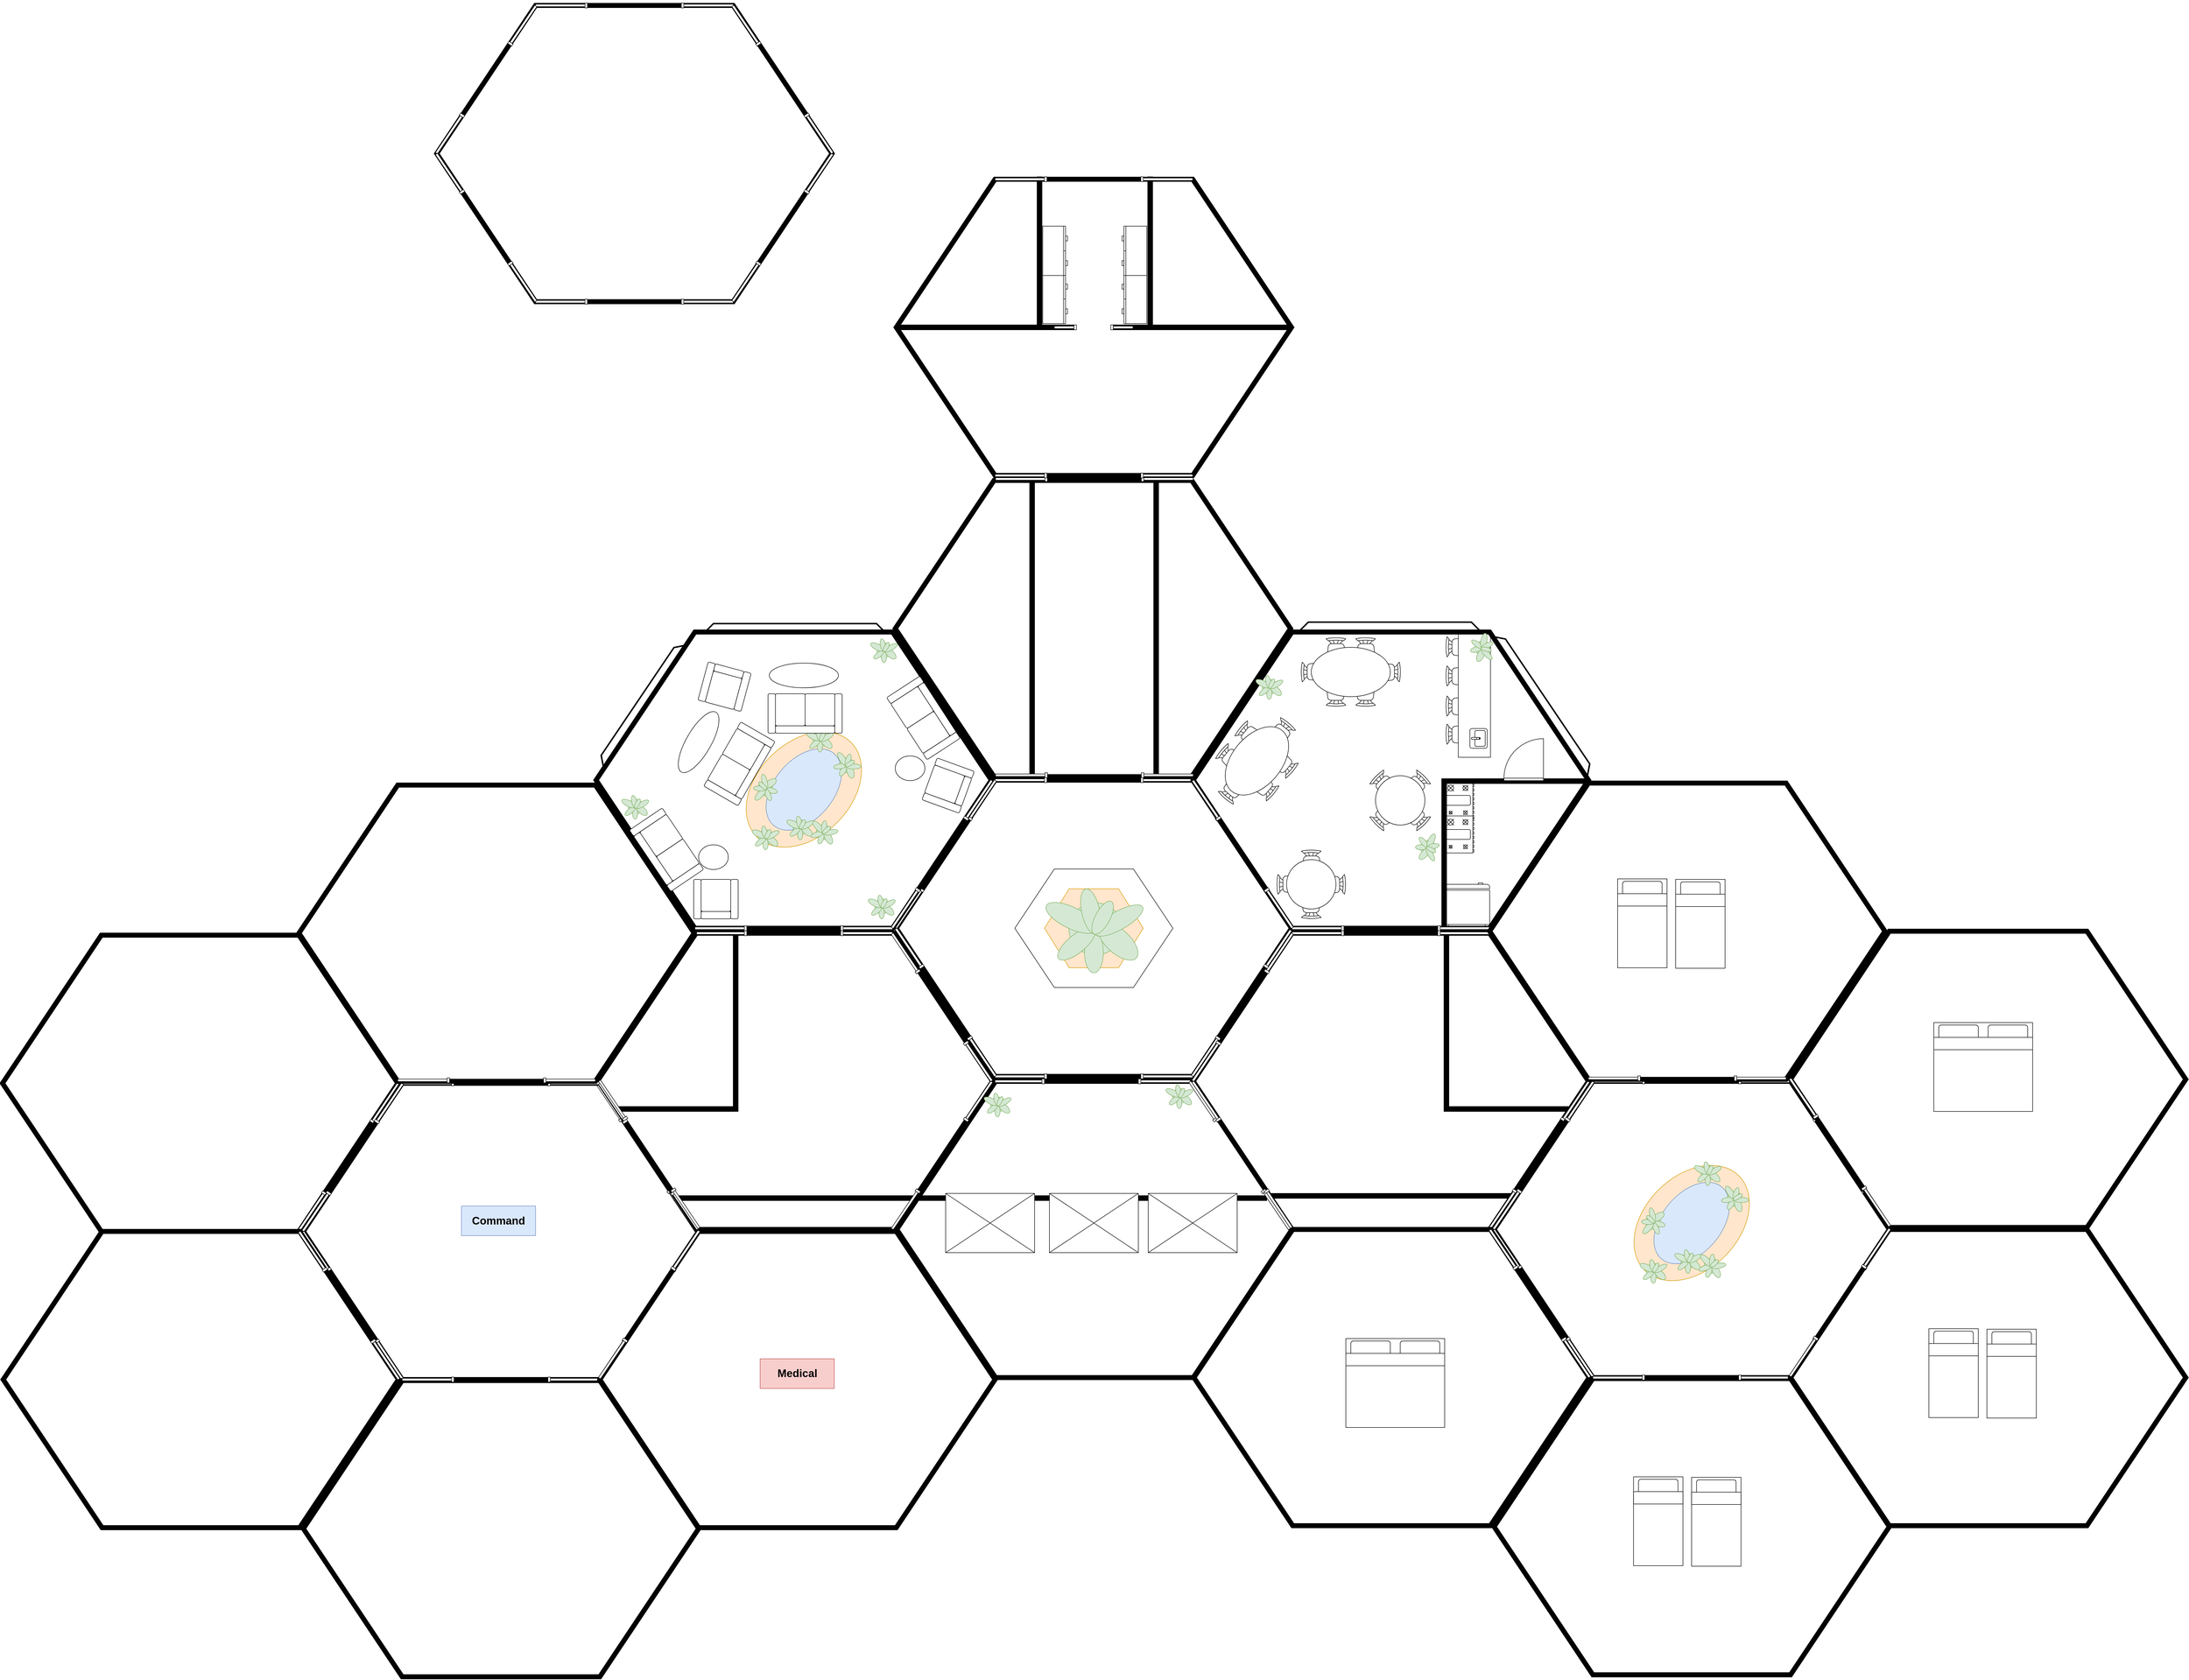 <mxfile version="27.0.6">
  <diagram name="Page-1" id="3zd8hre8o2DxWZM6YiKN">
    <mxGraphModel dx="8279" dy="4874" grid="1" gridSize="10" guides="1" tooltips="1" connect="1" arrows="1" fold="1" page="1" pageScale="1" pageWidth="827" pageHeight="1169" math="0" shadow="0">
      <root>
        <mxCell id="0" />
        <mxCell id="1" parent="0" />
        <mxCell id="WZ9l0XOxRqKQTCoqPu96-574" value="" style="verticalLabelPosition=bottom;html=1;verticalAlign=top;align=center;shape=mxgraph.floorplan.wall;fillColor=strokeColor;" vertex="1" parent="1">
          <mxGeometry x="390" y="1400.5" width="490" height="10" as="geometry" />
        </mxCell>
        <mxCell id="WZ9l0XOxRqKQTCoqPu96-573" value="" style="verticalLabelPosition=bottom;html=1;verticalAlign=top;align=center;shape=mxgraph.floorplan.wallCorner;fillColor=strokeColor;direction=south;flipV=1;" vertex="1" parent="1">
          <mxGeometry x="270" y="869" width="250" height="361" as="geometry" />
        </mxCell>
        <mxCell id="WZ9l0XOxRqKQTCoqPu96-572" value="" style="verticalLabelPosition=bottom;html=1;verticalAlign=top;align=center;shape=mxgraph.floorplan.wall;fillColor=strokeColor;" vertex="1" parent="1">
          <mxGeometry x="1590" y="1396" width="500" height="10" as="geometry" />
        </mxCell>
        <mxCell id="WZ9l0XOxRqKQTCoqPu96-479" value="" style="verticalLabelPosition=bottom;html=1;verticalAlign=top;align=center;shape=mxgraph.floorplan.wallCorner;fillColor=strokeColor;flipV=1;" vertex="1" parent="1">
          <mxGeometry x="1948.55" y="859" width="251.45" height="371" as="geometry" />
        </mxCell>
        <mxCell id="WZ9l0XOxRqKQTCoqPu96-294" value="" style="shape=hexagon;perimeter=hexagonPerimeter2;whiteSpace=wrap;html=1;fixedSize=1;size=200;strokeWidth=10;fillColor=none;" vertex="1" parent="1">
          <mxGeometry x="1441.05" y="869" width="800" height="600" as="geometry" />
        </mxCell>
        <mxCell id="WZ9l0XOxRqKQTCoqPu96-475" value="" style="verticalLabelPosition=bottom;html=1;verticalAlign=top;align=center;shape=mxgraph.floorplan.wall;fillColor=strokeColor;" vertex="1" parent="1">
          <mxGeometry x="880" y="1400.5" width="710" height="10" as="geometry" />
        </mxCell>
        <mxCell id="WZ9l0XOxRqKQTCoqPu96-385" value="" style="verticalLabelPosition=bottom;html=1;verticalAlign=top;align=center;shape=mxgraph.floorplan.range_2;flipV=1;rotation=90;" vertex="1" parent="1">
          <mxGeometry x="1940.55" y="569" width="75" height="62" as="geometry" />
        </mxCell>
        <mxCell id="WZ9l0XOxRqKQTCoqPu96-386" value="" style="verticalLabelPosition=bottom;html=1;verticalAlign=top;align=center;shape=mxgraph.floorplan.range_2;flipV=1;rotation=90;" vertex="1" parent="1">
          <mxGeometry x="1940.55" y="638" width="75" height="62" as="geometry" />
        </mxCell>
        <mxCell id="WZ9l0XOxRqKQTCoqPu96-384" value="" style="verticalLabelPosition=bottom;html=1;verticalAlign=top;align=center;shape=mxgraph.floorplan.refrigerator;rotation=0;flipV=1;" vertex="1" parent="1">
          <mxGeometry x="1948.55" y="767" width="92.5" height="92" as="geometry" />
        </mxCell>
        <mxCell id="WZ9l0XOxRqKQTCoqPu96-374" value="" style="verticalLabelPosition=bottom;html=1;verticalAlign=top;align=center;shape=mxgraph.floorplan.chair;flipV=1;rotation=90;" vertex="1" parent="1">
          <mxGeometry x="1957.55" y="263" width="41" height="52" as="geometry" />
        </mxCell>
        <mxCell id="WZ9l0XOxRqKQTCoqPu96-375" value="" style="verticalLabelPosition=bottom;html=1;verticalAlign=top;align=center;shape=mxgraph.floorplan.chair;flipV=1;rotation=90;" vertex="1" parent="1">
          <mxGeometry x="1957.55" y="322" width="41" height="52" as="geometry" />
        </mxCell>
        <mxCell id="WZ9l0XOxRqKQTCoqPu96-376" value="" style="verticalLabelPosition=bottom;html=1;verticalAlign=top;align=center;shape=mxgraph.floorplan.chair;flipV=1;rotation=90;" vertex="1" parent="1">
          <mxGeometry x="1957.55" y="383" width="41" height="52" as="geometry" />
        </mxCell>
        <mxCell id="WZ9l0XOxRqKQTCoqPu96-377" value="" style="verticalLabelPosition=bottom;html=1;verticalAlign=top;align=center;shape=mxgraph.floorplan.chair;flipV=1;rotation=90;" vertex="1" parent="1">
          <mxGeometry x="1957.55" y="440" width="41" height="52" as="geometry" />
        </mxCell>
        <mxCell id="WZ9l0XOxRqKQTCoqPu96-413" value="" style="rounded=0;whiteSpace=wrap;html=1;rotation=90;" vertex="1" parent="1">
          <mxGeometry x="1885.11" y="355.11" width="250" height="65.22" as="geometry" />
        </mxCell>
        <mxCell id="WZ9l0XOxRqKQTCoqPu96-388" value="" style="verticalLabelPosition=bottom;html=1;verticalAlign=top;align=center;shape=mxgraph.floorplan.wall;fillColor=strokeColor;direction=south;" vertex="1" parent="1">
          <mxGeometry x="1361.05" y="-48" width="10" height="598" as="geometry" />
        </mxCell>
        <mxCell id="WZ9l0XOxRqKQTCoqPu96-389" value="" style="verticalLabelPosition=bottom;html=1;verticalAlign=top;align=center;shape=mxgraph.floorplan.wall;fillColor=strokeColor;direction=south;" vertex="1" parent="1">
          <mxGeometry x="1110" y="-48" width="10" height="598" as="geometry" />
        </mxCell>
        <mxCell id="WZ9l0XOxRqKQTCoqPu96-268" value="" style="verticalLabelPosition=bottom;html=1;verticalAlign=top;align=center;shape=mxgraph.floorplan.wall;fillColor=strokeColor;" vertex="1" parent="1">
          <mxGeometry x="1280" y="-363" width="70" height="10" as="geometry" />
        </mxCell>
        <mxCell id="WZ9l0XOxRqKQTCoqPu96-265" value="" style="verticalLabelPosition=bottom;html=1;verticalAlign=top;align=center;shape=mxgraph.floorplan.wallCorner;fillColor=strokeColor;direction=south;rotation=90;flipV=1;" vertex="1" parent="1">
          <mxGeometry x="1338.95" y="-653" width="310" height="290" as="geometry" />
        </mxCell>
        <mxCell id="WZ9l0XOxRqKQTCoqPu96-264" value="" style="verticalLabelPosition=bottom;html=1;verticalAlign=top;align=center;shape=mxgraph.floorplan.wallCorner;fillColor=strokeColor;direction=south;rotation=90;" vertex="1" parent="1">
          <mxGeometry x="835" y="-653" width="310" height="290" as="geometry" />
        </mxCell>
        <mxCell id="WZ9l0XOxRqKQTCoqPu96-227" value="" style="shape=hexagon;perimeter=hexagonPerimeter2;whiteSpace=wrap;html=1;fixedSize=1;size=200;strokeWidth=10;fillColor=none;" vertex="1" parent="1">
          <mxGeometry x="838" y="-48" width="800" height="600" as="geometry" />
        </mxCell>
        <mxCell id="WZ9l0XOxRqKQTCoqPu96-229" value="" style="verticalLabelPosition=bottom;html=1;verticalAlign=top;align=center;shape=mxgraph.floorplan.doorDoublePocket;dx=0.25;" vertex="1" parent="1">
          <mxGeometry x="1041.05" y="-61" width="400" height="20" as="geometry" />
        </mxCell>
        <mxCell id="WZ9l0XOxRqKQTCoqPu96-230" value="" style="verticalLabelPosition=bottom;html=1;verticalAlign=top;align=center;shape=mxgraph.floorplan.doorDoublePocket;dx=0.25;" vertex="1" parent="1">
          <mxGeometry x="1041.05" y="539" width="400" height="20" as="geometry" />
        </mxCell>
        <mxCell id="WZ9l0XOxRqKQTCoqPu96-238" value="" style="shape=hexagon;perimeter=hexagonPerimeter2;whiteSpace=wrap;html=1;fixedSize=1;size=200;strokeWidth=10;fillColor=none;" vertex="1" parent="1">
          <mxGeometry x="840" y="559" width="800" height="600" as="geometry" />
        </mxCell>
        <mxCell id="WZ9l0XOxRqKQTCoqPu96-239" value="" style="verticalLabelPosition=bottom;html=1;verticalAlign=top;align=center;shape=mxgraph.floorplan.doorDoublePocket;dx=0.25;" vertex="1" parent="1">
          <mxGeometry x="1040" y="549" width="400" height="20" as="geometry" />
        </mxCell>
        <mxCell id="WZ9l0XOxRqKQTCoqPu96-240" value="" style="verticalLabelPosition=bottom;html=1;verticalAlign=top;align=center;shape=mxgraph.floorplan.doorDoublePocket;dx=0.25;" vertex="1" parent="1">
          <mxGeometry x="1040" y="1149" width="400" height="20" as="geometry" />
        </mxCell>
        <mxCell id="WZ9l0XOxRqKQTCoqPu96-241" value="" style="verticalLabelPosition=bottom;html=1;verticalAlign=top;align=center;shape=mxgraph.floorplan.doorDoublePocket;dx=0.25;rotation=304;" vertex="1" parent="1">
          <mxGeometry x="1360" y="999" width="360" height="20" as="geometry" />
        </mxCell>
        <mxCell id="WZ9l0XOxRqKQTCoqPu96-242" value="" style="verticalLabelPosition=bottom;html=1;verticalAlign=top;align=center;shape=mxgraph.floorplan.doorDoublePocket;dx=0.25;rotation=304;" vertex="1" parent="1">
          <mxGeometry x="759.995" y="698.999" width="360" height="20" as="geometry" />
        </mxCell>
        <mxCell id="WZ9l0XOxRqKQTCoqPu96-243" value="" style="verticalLabelPosition=bottom;html=1;verticalAlign=top;align=center;shape=mxgraph.floorplan.doorDoublePocket;dx=0.25;rotation=236;" vertex="1" parent="1">
          <mxGeometry x="1359.995" y="698.999" width="360" height="20" as="geometry" />
        </mxCell>
        <mxCell id="WZ9l0XOxRqKQTCoqPu96-244" value="" style="verticalLabelPosition=bottom;html=1;verticalAlign=top;align=center;shape=mxgraph.floorplan.doorDoublePocket;dx=0.25;rotation=236;" vertex="1" parent="1">
          <mxGeometry x="759.995" y="998.999" width="360" height="20" as="geometry" />
        </mxCell>
        <mxCell id="WZ9l0XOxRqKQTCoqPu96-245" value="" style="shape=hexagon;perimeter=hexagonPerimeter2;whiteSpace=wrap;html=1;fixedSize=1;size=80;" vertex="1" parent="1">
          <mxGeometry x="1080" y="739" width="320" height="240" as="geometry" />
        </mxCell>
        <mxCell id="WZ9l0XOxRqKQTCoqPu96-246" value="" style="shape=hexagon;perimeter=hexagonPerimeter2;whiteSpace=wrap;html=1;fixedSize=1;size=50;fillColor=#ffe6cc;strokeColor=#d79b00;" vertex="1" parent="1">
          <mxGeometry x="1140" y="779" width="200" height="160" as="geometry" />
        </mxCell>
        <mxCell id="WZ9l0XOxRqKQTCoqPu96-247" value="" style="verticalLabelPosition=bottom;html=1;verticalAlign=top;align=center;shape=mxgraph.floorplan.plant;fillColor=#d5e8d4;strokeColor=#82b366;" vertex="1" parent="1">
          <mxGeometry x="1150" y="768.75" width="170" height="180.5" as="geometry" />
        </mxCell>
        <mxCell id="WZ9l0XOxRqKQTCoqPu96-248" value="" style="shape=hexagon;perimeter=hexagonPerimeter2;whiteSpace=wrap;html=1;fixedSize=1;size=200;strokeWidth=10;fillColor=none;" vertex="1" parent="1">
          <mxGeometry x="840" y="-658" width="800" height="600" as="geometry" />
        </mxCell>
        <mxCell id="WZ9l0XOxRqKQTCoqPu96-249" value="" style="verticalLabelPosition=bottom;html=1;verticalAlign=top;align=center;shape=mxgraph.floorplan.doorDoublePocket;dx=0.25;" vertex="1" parent="1">
          <mxGeometry x="1040.0" y="-668" width="400" height="20" as="geometry" />
        </mxCell>
        <mxCell id="WZ9l0XOxRqKQTCoqPu96-253" value="" style="shape=hexagon;perimeter=hexagonPerimeter2;whiteSpace=wrap;html=1;fixedSize=1;size=200;strokeWidth=10;fillColor=none;" vertex="1" parent="1">
          <mxGeometry x="-90" y="-1010" width="800" height="600" as="geometry" />
        </mxCell>
        <mxCell id="WZ9l0XOxRqKQTCoqPu96-254" value="" style="verticalLabelPosition=bottom;html=1;verticalAlign=top;align=center;shape=mxgraph.floorplan.doorDoublePocket;dx=0.25;" vertex="1" parent="1">
          <mxGeometry x="110" y="-1020" width="400" height="20" as="geometry" />
        </mxCell>
        <mxCell id="WZ9l0XOxRqKQTCoqPu96-255" value="" style="verticalLabelPosition=bottom;html=1;verticalAlign=top;align=center;shape=mxgraph.floorplan.doorDoublePocket;dx=0.25;" vertex="1" parent="1">
          <mxGeometry x="110" y="-420" width="400" height="20" as="geometry" />
        </mxCell>
        <mxCell id="WZ9l0XOxRqKQTCoqPu96-256" value="" style="verticalLabelPosition=bottom;html=1;verticalAlign=top;align=center;shape=mxgraph.floorplan.doorDoublePocket;dx=0.25;rotation=304;" vertex="1" parent="1">
          <mxGeometry x="430" y="-570" width="360" height="20" as="geometry" />
        </mxCell>
        <mxCell id="WZ9l0XOxRqKQTCoqPu96-257" value="" style="verticalLabelPosition=bottom;html=1;verticalAlign=top;align=center;shape=mxgraph.floorplan.doorDoublePocket;dx=0.25;rotation=304;" vertex="1" parent="1">
          <mxGeometry x="-170.005" y="-870.001" width="360" height="20" as="geometry" />
        </mxCell>
        <mxCell id="WZ9l0XOxRqKQTCoqPu96-258" value="" style="verticalLabelPosition=bottom;html=1;verticalAlign=top;align=center;shape=mxgraph.floorplan.doorDoublePocket;dx=0.25;rotation=236;" vertex="1" parent="1">
          <mxGeometry x="429.995" y="-870.001" width="360" height="20" as="geometry" />
        </mxCell>
        <mxCell id="WZ9l0XOxRqKQTCoqPu96-259" value="" style="verticalLabelPosition=bottom;html=1;verticalAlign=top;align=center;shape=mxgraph.floorplan.doorDoublePocket;dx=0.25;rotation=236;" vertex="1" parent="1">
          <mxGeometry x="-170.005" y="-570.001" width="360" height="20" as="geometry" />
        </mxCell>
        <mxCell id="WZ9l0XOxRqKQTCoqPu96-263" value="" style="verticalLabelPosition=bottom;html=1;verticalAlign=top;align=center;shape=mxgraph.floorplan.doorDoublePocket;dx=0.25;" vertex="1" parent="1">
          <mxGeometry x="1040" y="-68" width="400" height="20" as="geometry" />
        </mxCell>
        <mxCell id="WZ9l0XOxRqKQTCoqPu96-266" value="" style="verticalLabelPosition=bottom;html=1;verticalAlign=top;align=center;shape=mxgraph.floorplan.wall;fillColor=strokeColor;" vertex="1" parent="1">
          <mxGeometry x="1130" y="-363" width="70" height="10" as="geometry" />
        </mxCell>
        <mxCell id="WZ9l0XOxRqKQTCoqPu96-267" value="" style="verticalLabelPosition=bottom;html=1;verticalAlign=top;align=center;shape=mxgraph.floorplan.doorDoublePocket;dx=0.25;" vertex="1" parent="1">
          <mxGeometry x="1160" y="-368" width="158.95" height="20" as="geometry" />
        </mxCell>
        <mxCell id="WZ9l0XOxRqKQTCoqPu96-269" value="" style="verticalLabelPosition=bottom;html=1;verticalAlign=top;align=center;shape=mxgraph.floorplan.dresser;rotation=-90;" vertex="1" parent="1">
          <mxGeometry x="1111.45" y="-440.5" width="100" height="50" as="geometry" />
        </mxCell>
        <mxCell id="WZ9l0XOxRqKQTCoqPu96-270" value="" style="verticalLabelPosition=bottom;html=1;verticalAlign=top;align=center;shape=mxgraph.floorplan.dresser;rotation=-90;" vertex="1" parent="1">
          <mxGeometry x="1111.45" y="-538" width="100" height="50" as="geometry" />
        </mxCell>
        <mxCell id="WZ9l0XOxRqKQTCoqPu96-271" value="" style="verticalLabelPosition=bottom;html=1;verticalAlign=top;align=center;shape=mxgraph.floorplan.dresser;rotation=-90;flipH=1;flipV=1;" vertex="1" parent="1">
          <mxGeometry x="1272" y="-440.5" width="100" height="50" as="geometry" />
        </mxCell>
        <mxCell id="WZ9l0XOxRqKQTCoqPu96-272" value="" style="verticalLabelPosition=bottom;html=1;verticalAlign=top;align=center;shape=mxgraph.floorplan.dresser;rotation=-90;flipV=1;" vertex="1" parent="1">
          <mxGeometry x="1272" y="-538" width="100" height="50" as="geometry" />
        </mxCell>
        <mxCell id="WZ9l0XOxRqKQTCoqPu96-273" value="" style="shape=hexagon;perimeter=hexagonPerimeter2;whiteSpace=wrap;html=1;fixedSize=1;size=200;strokeWidth=10;fillColor=none;" vertex="1" parent="1">
          <mxGeometry x="1441.05" y="259" width="800" height="600" as="geometry" />
        </mxCell>
        <mxCell id="WZ9l0XOxRqKQTCoqPu96-275" value="" style="verticalLabelPosition=bottom;html=1;verticalAlign=top;align=center;shape=mxgraph.floorplan.doorDoublePocket;dx=0.25;" vertex="1" parent="1">
          <mxGeometry x="1641.05" y="849" width="400" height="20" as="geometry" />
        </mxCell>
        <mxCell id="WZ9l0XOxRqKQTCoqPu96-279" value="" style="verticalLabelPosition=bottom;html=1;verticalAlign=top;align=center;shape=mxgraph.floorplan.doorDoublePocket;dx=0.25;rotation=236;" vertex="1" parent="1">
          <mxGeometry x="1361.045" y="698.999" width="360" height="20" as="geometry" />
        </mxCell>
        <mxCell id="WZ9l0XOxRqKQTCoqPu96-280" value="" style="shape=hexagon;perimeter=hexagonPerimeter2;whiteSpace=wrap;html=1;fixedSize=1;size=200;strokeWidth=10;fillColor=none;" vertex="1" parent="1">
          <mxGeometry x="232.5" y="259" width="800" height="600" as="geometry" />
        </mxCell>
        <mxCell id="WZ9l0XOxRqKQTCoqPu96-282" value="" style="verticalLabelPosition=bottom;html=1;verticalAlign=top;align=center;shape=mxgraph.floorplan.doorDoublePocket;dx=0.25;" vertex="1" parent="1">
          <mxGeometry x="432.5" y="849" width="400" height="20" as="geometry" />
        </mxCell>
        <mxCell id="WZ9l0XOxRqKQTCoqPu96-283" value="" style="verticalLabelPosition=bottom;html=1;verticalAlign=top;align=center;shape=mxgraph.floorplan.doorDoublePocket;dx=0.25;rotation=304;" vertex="1" parent="1">
          <mxGeometry x="752.5" y="699" width="360" height="20" as="geometry" />
        </mxCell>
        <mxCell id="WZ9l0XOxRqKQTCoqPu96-287" value="" style="shape=hexagon;perimeter=hexagonPerimeter2;whiteSpace=wrap;html=1;fixedSize=1;size=200;strokeWidth=10;fillColor=none;" vertex="1" parent="1">
          <mxGeometry x="841.05" y="1169" width="800" height="600" as="geometry" />
        </mxCell>
        <mxCell id="WZ9l0XOxRqKQTCoqPu96-288" value="" style="verticalLabelPosition=bottom;html=1;verticalAlign=top;align=center;shape=mxgraph.floorplan.doorDoublePocket;dx=0.25;" vertex="1" parent="1">
          <mxGeometry x="1035" y="1159" width="400" height="20" as="geometry" />
        </mxCell>
        <mxCell id="WZ9l0XOxRqKQTCoqPu96-291" value="" style="verticalLabelPosition=bottom;html=1;verticalAlign=top;align=center;shape=mxgraph.floorplan.doorDoublePocket;dx=0.25;rotation=304;" vertex="1" parent="1">
          <mxGeometry x="754.995" y="1308.999" width="360" height="20" as="geometry" />
        </mxCell>
        <mxCell id="WZ9l0XOxRqKQTCoqPu96-292" value="" style="verticalLabelPosition=bottom;html=1;verticalAlign=top;align=center;shape=mxgraph.floorplan.doorDoublePocket;dx=0.25;rotation=236;" vertex="1" parent="1">
          <mxGeometry x="1354.995" y="1308.999" width="360" height="20" as="geometry" />
        </mxCell>
        <mxCell id="WZ9l0XOxRqKQTCoqPu96-295" value="" style="verticalLabelPosition=bottom;html=1;verticalAlign=top;align=center;shape=mxgraph.floorplan.doorDoublePocket;dx=0.25;" vertex="1" parent="1">
          <mxGeometry x="1641.05" y="859" width="400" height="20" as="geometry" />
        </mxCell>
        <mxCell id="WZ9l0XOxRqKQTCoqPu96-297" value="" style="verticalLabelPosition=bottom;html=1;verticalAlign=top;align=center;shape=mxgraph.floorplan.doorDoublePocket;dx=0.25;rotation=304;" vertex="1" parent="1">
          <mxGeometry x="1961.05" y="1309" width="360" height="20" as="geometry" />
        </mxCell>
        <mxCell id="WZ9l0XOxRqKQTCoqPu96-298" value="" style="verticalLabelPosition=bottom;html=1;verticalAlign=top;align=center;shape=mxgraph.floorplan.doorDoublePocket;dx=0.25;rotation=304;" vertex="1" parent="1">
          <mxGeometry x="1361.045" y="1008.999" width="360" height="20" as="geometry" />
        </mxCell>
        <mxCell id="WZ9l0XOxRqKQTCoqPu96-300" value="" style="verticalLabelPosition=bottom;html=1;verticalAlign=top;align=center;shape=mxgraph.floorplan.doorDoublePocket;dx=0.25;rotation=236;" vertex="1" parent="1">
          <mxGeometry x="1361.045" y="1308.999" width="360" height="20" as="geometry" />
        </mxCell>
        <mxCell id="WZ9l0XOxRqKQTCoqPu96-301" value="" style="shape=hexagon;perimeter=hexagonPerimeter2;whiteSpace=wrap;html=1;fixedSize=1;size=200;strokeWidth=10;fillColor=none;" vertex="1" parent="1">
          <mxGeometry x="235" y="869" width="800" height="600" as="geometry" />
        </mxCell>
        <mxCell id="WZ9l0XOxRqKQTCoqPu96-302" value="" style="verticalLabelPosition=bottom;html=1;verticalAlign=top;align=center;shape=mxgraph.floorplan.doorDoublePocket;dx=0.25;" vertex="1" parent="1">
          <mxGeometry x="432.5" y="859" width="400" height="20" as="geometry" />
        </mxCell>
        <mxCell id="WZ9l0XOxRqKQTCoqPu96-304" value="" style="verticalLabelPosition=bottom;html=1;verticalAlign=top;align=center;shape=mxgraph.floorplan.doorDoublePocket;dx=0.25;rotation=304;" vertex="1" parent="1">
          <mxGeometry x="752.5" y="1309" width="360" height="20" as="geometry" />
        </mxCell>
        <mxCell id="WZ9l0XOxRqKQTCoqPu96-306" value="" style="verticalLabelPosition=bottom;html=1;verticalAlign=top;align=center;shape=mxgraph.floorplan.doorDoublePocket;dx=0.25;rotation=236;" vertex="1" parent="1">
          <mxGeometry x="752.495" y="1008.999" width="360" height="20" as="geometry" />
        </mxCell>
        <mxCell id="WZ9l0XOxRqKQTCoqPu96-307" value="" style="verticalLabelPosition=bottom;html=1;verticalAlign=top;align=center;shape=mxgraph.floorplan.doorDoublePocket;dx=0.25;rotation=236;" vertex="1" parent="1">
          <mxGeometry x="152.495" y="1308.999" width="360" height="20" as="geometry" />
        </mxCell>
        <mxCell id="WZ9l0XOxRqKQTCoqPu96-308" value="" style="shape=hexagon;perimeter=hexagonPerimeter2;whiteSpace=wrap;html=1;fixedSize=1;size=200;strokeWidth=10;fillColor=none;" vertex="1" parent="1">
          <mxGeometry x="2050" y="1169" width="800" height="600" as="geometry" />
        </mxCell>
        <mxCell id="WZ9l0XOxRqKQTCoqPu96-309" value="" style="verticalLabelPosition=bottom;html=1;verticalAlign=top;align=center;shape=mxgraph.floorplan.doorDoublePocket;dx=0.25;" vertex="1" parent="1">
          <mxGeometry x="2250" y="1159" width="400" height="20" as="geometry" />
        </mxCell>
        <mxCell id="WZ9l0XOxRqKQTCoqPu96-310" value="" style="verticalLabelPosition=bottom;html=1;verticalAlign=top;align=center;shape=mxgraph.floorplan.doorDoublePocket;dx=0.25;" vertex="1" parent="1">
          <mxGeometry x="2250" y="1759" width="400" height="20" as="geometry" />
        </mxCell>
        <mxCell id="WZ9l0XOxRqKQTCoqPu96-311" value="" style="verticalLabelPosition=bottom;html=1;verticalAlign=top;align=center;shape=mxgraph.floorplan.doorDoublePocket;dx=0.25;rotation=304;" vertex="1" parent="1">
          <mxGeometry x="2570" y="1609" width="360" height="20" as="geometry" />
        </mxCell>
        <mxCell id="WZ9l0XOxRqKQTCoqPu96-312" value="" style="verticalLabelPosition=bottom;html=1;verticalAlign=top;align=center;shape=mxgraph.floorplan.doorDoublePocket;dx=0.25;rotation=304;" vertex="1" parent="1">
          <mxGeometry x="1969.995" y="1308.999" width="360" height="20" as="geometry" />
        </mxCell>
        <mxCell id="WZ9l0XOxRqKQTCoqPu96-313" value="" style="verticalLabelPosition=bottom;html=1;verticalAlign=top;align=center;shape=mxgraph.floorplan.doorDoublePocket;dx=0.25;rotation=236;" vertex="1" parent="1">
          <mxGeometry x="2569.995" y="1308.999" width="360" height="20" as="geometry" />
        </mxCell>
        <mxCell id="WZ9l0XOxRqKQTCoqPu96-314" value="" style="verticalLabelPosition=bottom;html=1;verticalAlign=top;align=center;shape=mxgraph.floorplan.doorDoublePocket;dx=0.25;rotation=236;" vertex="1" parent="1">
          <mxGeometry x="1969.995" y="1608.999" width="360" height="20" as="geometry" />
        </mxCell>
        <mxCell id="WZ9l0XOxRqKQTCoqPu96-355" value="" style="group" vertex="1" connectable="0" parent="1">
          <mxGeometry x="1610" y="700" width="140" height="140" as="geometry" />
        </mxCell>
        <mxCell id="WZ9l0XOxRqKQTCoqPu96-350" value="" style="verticalLabelPosition=bottom;html=1;verticalAlign=top;align=center;shape=mxgraph.floorplan.chair;shadow=0;" vertex="1" parent="WZ9l0XOxRqKQTCoqPu96-355">
          <mxGeometry x="50" width="40" height="52" as="geometry" />
        </mxCell>
        <mxCell id="WZ9l0XOxRqKQTCoqPu96-351" value="" style="verticalLabelPosition=bottom;html=1;verticalAlign=top;align=center;shape=mxgraph.floorplan.chair;shadow=0;direction=west;" vertex="1" parent="WZ9l0XOxRqKQTCoqPu96-355">
          <mxGeometry x="50" y="88" width="40" height="52" as="geometry" />
        </mxCell>
        <mxCell id="WZ9l0XOxRqKQTCoqPu96-352" value="" style="verticalLabelPosition=bottom;html=1;verticalAlign=top;align=center;shape=mxgraph.floorplan.chair;shadow=0;direction=north;" vertex="1" parent="WZ9l0XOxRqKQTCoqPu96-355">
          <mxGeometry y="50" width="52" height="40" as="geometry" />
        </mxCell>
        <mxCell id="WZ9l0XOxRqKQTCoqPu96-353" value="" style="verticalLabelPosition=bottom;html=1;verticalAlign=top;align=center;shape=mxgraph.floorplan.chair;shadow=0;direction=south" vertex="1" parent="WZ9l0XOxRqKQTCoqPu96-355">
          <mxGeometry x="88" y="50" width="52" height="40" as="geometry" />
        </mxCell>
        <mxCell id="WZ9l0XOxRqKQTCoqPu96-354" value="" style="shape=ellipse;shadow=0;html=1;" vertex="1" parent="WZ9l0XOxRqKQTCoqPu96-355">
          <mxGeometry x="20" y="20" width="100" height="100" as="geometry" />
        </mxCell>
        <mxCell id="WZ9l0XOxRqKQTCoqPu96-381" value="" style="verticalLabelPosition=bottom;html=1;verticalAlign=top;align=center;shape=mxgraph.floorplan.plant;fillColor=#d5e8d4;strokeColor=#82b366;" vertex="1" parent="1">
          <mxGeometry x="1570" y="344.22" width="47" height="51" as="geometry" />
        </mxCell>
        <mxCell id="WZ9l0XOxRqKQTCoqPu96-390" value="" style="ellipse;whiteSpace=wrap;html=1;rotation=-45;fillColor=#ffe6cc;strokeColor=#d79b00;" vertex="1" parent="1">
          <mxGeometry x="518" y="483" width="270" height="190" as="geometry" />
        </mxCell>
        <mxCell id="WZ9l0XOxRqKQTCoqPu96-391" value="" style="ellipse;whiteSpace=wrap;html=1;rotation=-50;fillColor=#dae8fc;strokeColor=#6c8ebf;" vertex="1" parent="1">
          <mxGeometry x="558" y="518" width="190" height="120" as="geometry" />
        </mxCell>
        <mxCell id="WZ9l0XOxRqKQTCoqPu96-392" value="" style="verticalLabelPosition=bottom;html=1;verticalAlign=top;align=center;shape=mxgraph.floorplan.plant;fillColor=#d5e8d4;strokeColor=#82b366;" vertex="1" parent="1">
          <mxGeometry x="660.5" y="451" width="47" height="51" as="geometry" />
        </mxCell>
        <mxCell id="WZ9l0XOxRqKQTCoqPu96-393" value="" style="verticalLabelPosition=bottom;html=1;verticalAlign=top;align=center;shape=mxgraph.floorplan.plant;fillColor=#d5e8d4;strokeColor=#82b366;" vertex="1" parent="1">
          <mxGeometry x="550.5" y="649" width="47" height="51" as="geometry" />
        </mxCell>
        <mxCell id="WZ9l0XOxRqKQTCoqPu96-394" value="" style="verticalLabelPosition=bottom;html=1;verticalAlign=top;align=center;shape=mxgraph.floorplan.plant;fillColor=#d5e8d4;strokeColor=#82b366;" vertex="1" parent="1">
          <mxGeometry x="620.5" y="629" width="47" height="51" as="geometry" />
        </mxCell>
        <mxCell id="WZ9l0XOxRqKQTCoqPu96-395" value="" style="verticalLabelPosition=bottom;html=1;verticalAlign=top;align=center;shape=mxgraph.floorplan.plant;fillColor=#d5e8d4;strokeColor=#82b366;rotation=20;" vertex="1" parent="1">
          <mxGeometry x="667.5" y="638" width="47" height="51" as="geometry" />
        </mxCell>
        <mxCell id="WZ9l0XOxRqKQTCoqPu96-396" value="" style="verticalLabelPosition=bottom;html=1;verticalAlign=top;align=center;shape=mxgraph.floorplan.plant;fillColor=#d5e8d4;strokeColor=#82b366;rotation=-75;" vertex="1" parent="1">
          <mxGeometry x="550.5" y="552.5" width="47" height="51" as="geometry" />
        </mxCell>
        <mxCell id="WZ9l0XOxRqKQTCoqPu96-397" value="" style="verticalLabelPosition=bottom;html=1;verticalAlign=top;align=center;shape=mxgraph.floorplan.plant;fillColor=#d5e8d4;strokeColor=#82b366;rotation=30;" vertex="1" parent="1">
          <mxGeometry x="714.5" y="502" width="47" height="51" as="geometry" />
        </mxCell>
        <mxCell id="WZ9l0XOxRqKQTCoqPu96-398" value="" style="verticalLabelPosition=bottom;html=1;verticalAlign=top;align=center;shape=mxgraph.floorplan.windowBow;strokeWidth=3;rotation=124;" vertex="1" parent="1">
          <mxGeometry x="173.02" y="395.22" width="303.45" height="20" as="geometry" />
        </mxCell>
        <mxCell id="WZ9l0XOxRqKQTCoqPu96-399" value="" style="verticalLabelPosition=bottom;html=1;verticalAlign=top;align=center;shape=mxgraph.floorplan.windowBow;strokeWidth=3;flipV=1;" vertex="1" parent="1">
          <mxGeometry x="450" y="242" width="370" height="20" as="geometry" />
        </mxCell>
        <mxCell id="WZ9l0XOxRqKQTCoqPu96-364" value="" style="verticalLabelPosition=bottom;html=1;verticalAlign=top;align=center;shape=mxgraph.floorplan.wallCorner;fillColor=strokeColor;flipV=1;rotation=90;" vertex="1" parent="1">
          <mxGeometry x="1940" y="560" width="298.95" height="291" as="geometry" />
        </mxCell>
        <mxCell id="WZ9l0XOxRqKQTCoqPu96-379" value="" style="verticalLabelPosition=bottom;html=1;verticalAlign=top;align=center;shape=mxgraph.floorplan.sink_22;flipV=1;rotation=90;" vertex="1" parent="1">
          <mxGeometry x="1998.55" y="457" width="40" height="35" as="geometry" />
        </mxCell>
        <mxCell id="WZ9l0XOxRqKQTCoqPu96-380" value="" style="verticalLabelPosition=bottom;html=1;verticalAlign=top;align=center;shape=mxgraph.floorplan.doorLeft;aspect=fixed;flipV=0;flipH=0;rotation=-180;" vertex="1" parent="1">
          <mxGeometry x="2070" y="475" width="80" height="85" as="geometry" />
        </mxCell>
        <mxCell id="WZ9l0XOxRqKQTCoqPu96-382" value="" style="verticalLabelPosition=bottom;html=1;verticalAlign=top;align=center;shape=mxgraph.floorplan.plant;fillColor=#d5e8d4;strokeColor=#82b366;rotation=75;" vertex="1" parent="1">
          <mxGeometry x="2003" y="264" width="47" height="51" as="geometry" />
        </mxCell>
        <mxCell id="WZ9l0XOxRqKQTCoqPu96-428" value="" style="group;rotation=-50;" vertex="1" connectable="0" parent="1">
          <mxGeometry x="1470" y="450" width="200" height="140" as="geometry" />
        </mxCell>
        <mxCell id="WZ9l0XOxRqKQTCoqPu96-421" value="" style="verticalLabelPosition=bottom;html=1;verticalAlign=top;align=center;shape=mxgraph.floorplan.chair;shadow=0;rotation=-50;" vertex="1" parent="WZ9l0XOxRqKQTCoqPu96-428">
          <mxGeometry x="27" y="39" width="40" height="52" as="geometry" />
        </mxCell>
        <mxCell id="WZ9l0XOxRqKQTCoqPu96-422" value="" style="verticalLabelPosition=bottom;html=1;verticalAlign=top;align=center;shape=mxgraph.floorplan.chair;shadow=0;direction=west;rotation=-50;" vertex="1" parent="WZ9l0XOxRqKQTCoqPu96-428">
          <mxGeometry x="94" y="95" width="40" height="52" as="geometry" />
        </mxCell>
        <mxCell id="WZ9l0XOxRqKQTCoqPu96-423" value="" style="verticalLabelPosition=bottom;html=1;verticalAlign=top;align=center;shape=mxgraph.floorplan.chair;shadow=0;direction=north;rotation=-50;" vertex="1" parent="WZ9l0XOxRqKQTCoqPu96-428">
          <mxGeometry x="26" y="107" width="52" height="40" as="geometry" />
        </mxCell>
        <mxCell id="WZ9l0XOxRqKQTCoqPu96-424" value="" style="verticalLabelPosition=bottom;html=1;verticalAlign=top;align=center;shape=mxgraph.floorplan.chair;shadow=0;direction=south;rotation=-50;" vertex="1" parent="WZ9l0XOxRqKQTCoqPu96-428">
          <mxGeometry x="122" y="-7" width="52" height="40" as="geometry" />
        </mxCell>
        <mxCell id="WZ9l0XOxRqKQTCoqPu96-425" value="" style="verticalLabelPosition=bottom;html=1;verticalAlign=top;align=center;shape=mxgraph.floorplan.chair;shadow=0;rotation=-50;" vertex="1" parent="WZ9l0XOxRqKQTCoqPu96-428">
          <mxGeometry x="66" y="-7" width="40" height="52" as="geometry" />
        </mxCell>
        <mxCell id="WZ9l0XOxRqKQTCoqPu96-426" value="" style="verticalLabelPosition=bottom;html=1;verticalAlign=top;align=center;shape=mxgraph.floorplan.chair;shadow=0;direction=west;rotation=-50;" vertex="1" parent="WZ9l0XOxRqKQTCoqPu96-428">
          <mxGeometry x="133" y="49" width="40" height="52" as="geometry" />
        </mxCell>
        <mxCell id="WZ9l0XOxRqKQTCoqPu96-427" value="" style="shape=ellipse;shadow=0;html=1;rotation=-50;" vertex="1" parent="WZ9l0XOxRqKQTCoqPu96-428">
          <mxGeometry x="20" y="20" width="160" height="100" as="geometry" />
        </mxCell>
        <mxCell id="WZ9l0XOxRqKQTCoqPu96-429" value="" style="group;rotation=0;" vertex="1" connectable="0" parent="1">
          <mxGeometry x="1660.002" y="270.0" width="200" height="140" as="geometry" />
        </mxCell>
        <mxCell id="WZ9l0XOxRqKQTCoqPu96-430" value="" style="verticalLabelPosition=bottom;html=1;verticalAlign=top;align=center;shape=mxgraph.floorplan.chair;shadow=0;rotation=0;" vertex="1" parent="WZ9l0XOxRqKQTCoqPu96-429">
          <mxGeometry x="50" width="40" height="52" as="geometry" />
        </mxCell>
        <mxCell id="WZ9l0XOxRqKQTCoqPu96-431" value="" style="verticalLabelPosition=bottom;html=1;verticalAlign=top;align=center;shape=mxgraph.floorplan.chair;shadow=0;direction=west;rotation=0;" vertex="1" parent="WZ9l0XOxRqKQTCoqPu96-429">
          <mxGeometry x="50" y="88" width="40" height="52" as="geometry" />
        </mxCell>
        <mxCell id="WZ9l0XOxRqKQTCoqPu96-432" value="" style="verticalLabelPosition=bottom;html=1;verticalAlign=top;align=center;shape=mxgraph.floorplan.chair;shadow=0;direction=north;rotation=0;" vertex="1" parent="WZ9l0XOxRqKQTCoqPu96-429">
          <mxGeometry x="-1" y="50" width="52" height="40" as="geometry" />
        </mxCell>
        <mxCell id="WZ9l0XOxRqKQTCoqPu96-433" value="" style="verticalLabelPosition=bottom;html=1;verticalAlign=top;align=center;shape=mxgraph.floorplan.chair;shadow=0;direction=south;rotation=0;" vertex="1" parent="WZ9l0XOxRqKQTCoqPu96-429">
          <mxGeometry x="149" y="50" width="52" height="40" as="geometry" />
        </mxCell>
        <mxCell id="WZ9l0XOxRqKQTCoqPu96-434" value="" style="verticalLabelPosition=bottom;html=1;verticalAlign=top;align=center;shape=mxgraph.floorplan.chair;shadow=0;rotation=0;" vertex="1" parent="WZ9l0XOxRqKQTCoqPu96-429">
          <mxGeometry x="110" width="40" height="52" as="geometry" />
        </mxCell>
        <mxCell id="WZ9l0XOxRqKQTCoqPu96-435" value="" style="verticalLabelPosition=bottom;html=1;verticalAlign=top;align=center;shape=mxgraph.floorplan.chair;shadow=0;direction=west;rotation=0;" vertex="1" parent="WZ9l0XOxRqKQTCoqPu96-429">
          <mxGeometry x="110" y="88" width="40" height="52" as="geometry" />
        </mxCell>
        <mxCell id="WZ9l0XOxRqKQTCoqPu96-436" value="" style="shape=ellipse;shadow=0;html=1;rotation=0;" vertex="1" parent="WZ9l0XOxRqKQTCoqPu96-429">
          <mxGeometry x="20" y="20" width="160" height="100" as="geometry" />
        </mxCell>
        <mxCell id="WZ9l0XOxRqKQTCoqPu96-442" value="" style="group;rotation=-45;" vertex="1" connectable="0" parent="1">
          <mxGeometry x="1790" y="530" width="140" height="140" as="geometry" />
        </mxCell>
        <mxCell id="WZ9l0XOxRqKQTCoqPu96-437" value="" style="verticalLabelPosition=bottom;html=1;verticalAlign=top;align=center;shape=mxgraph.floorplan.chair;shadow=0;rotation=-45;" vertex="1" parent="WZ9l0XOxRqKQTCoqPu96-442">
          <mxGeometry x="19" y="13" width="40" height="52" as="geometry" />
        </mxCell>
        <mxCell id="WZ9l0XOxRqKQTCoqPu96-438" value="" style="verticalLabelPosition=bottom;html=1;verticalAlign=top;align=center;shape=mxgraph.floorplan.chair;shadow=0;direction=west;rotation=-45;" vertex="1" parent="WZ9l0XOxRqKQTCoqPu96-442">
          <mxGeometry x="81" y="75" width="40" height="52" as="geometry" />
        </mxCell>
        <mxCell id="WZ9l0XOxRqKQTCoqPu96-439" value="" style="verticalLabelPosition=bottom;html=1;verticalAlign=top;align=center;shape=mxgraph.floorplan.chair;shadow=0;direction=north;rotation=-45;" vertex="1" parent="WZ9l0XOxRqKQTCoqPu96-442">
          <mxGeometry x="13" y="81" width="52" height="40" as="geometry" />
        </mxCell>
        <mxCell id="WZ9l0XOxRqKQTCoqPu96-440" value="" style="verticalLabelPosition=bottom;html=1;verticalAlign=top;align=center;shape=mxgraph.floorplan.chair;shadow=0;direction=south;rotation=-45;" vertex="1" parent="WZ9l0XOxRqKQTCoqPu96-442">
          <mxGeometry x="75" y="19" width="52" height="40" as="geometry" />
        </mxCell>
        <mxCell id="WZ9l0XOxRqKQTCoqPu96-441" value="" style="shape=ellipse;shadow=0;html=1;rotation=-45;" vertex="1" parent="WZ9l0XOxRqKQTCoqPu96-442">
          <mxGeometry x="20" y="20" width="100" height="100" as="geometry" />
        </mxCell>
        <mxCell id="WZ9l0XOxRqKQTCoqPu96-443" value="" style="verticalLabelPosition=bottom;html=1;verticalAlign=top;align=center;shape=mxgraph.floorplan.plant;fillColor=#d5e8d4;strokeColor=#82b366;rotation=90;" vertex="1" parent="1">
          <mxGeometry x="1893" y="668" width="47" height="51" as="geometry" />
        </mxCell>
        <mxCell id="WZ9l0XOxRqKQTCoqPu96-444" value="" style="verticalLabelPosition=bottom;html=1;verticalAlign=top;align=center;shape=mxgraph.floorplan.windowBow;strokeWidth=3;flipV=1;" vertex="1" parent="1">
          <mxGeometry x="1654" y="239" width="370" height="20" as="geometry" />
        </mxCell>
        <mxCell id="WZ9l0XOxRqKQTCoqPu96-445" value="" style="verticalLabelPosition=bottom;html=1;verticalAlign=top;align=center;shape=mxgraph.floorplan.windowBow;strokeWidth=3;flipV=1;rotation=56;" vertex="1" parent="1">
          <mxGeometry x="1977.5" y="395.22" width="345" height="20" as="geometry" />
        </mxCell>
        <mxCell id="WZ9l0XOxRqKQTCoqPu96-446" value="" style="verticalLabelPosition=bottom;html=1;verticalAlign=top;align=center;shape=mxgraph.floorplan.couch;rotation=120;" vertex="1" parent="1">
          <mxGeometry x="447.5" y="486" width="150" height="80" as="geometry" />
        </mxCell>
        <mxCell id="WZ9l0XOxRqKQTCoqPu96-447" value="" style="verticalLabelPosition=bottom;html=1;verticalAlign=top;align=center;shape=mxgraph.floorplan.couch;rotation=-180;" vertex="1" parent="1">
          <mxGeometry x="580.501" y="384.002" width="150" height="80" as="geometry" />
        </mxCell>
        <mxCell id="WZ9l0XOxRqKQTCoqPu96-450" value="" style="verticalLabelPosition=bottom;html=1;verticalAlign=top;align=center;shape=mxgraph.floorplan.couch;rotation=57;" vertex="1" parent="1">
          <mxGeometry x="820" y="393" width="150" height="80" as="geometry" />
        </mxCell>
        <mxCell id="WZ9l0XOxRqKQTCoqPu96-451" value="" style="verticalLabelPosition=bottom;html=1;verticalAlign=top;align=center;shape=mxgraph.floorplan.couch;rotation=236;" vertex="1" parent="1">
          <mxGeometry x="300" y="660" width="150" height="80" as="geometry" />
        </mxCell>
        <mxCell id="WZ9l0XOxRqKQTCoqPu96-452" value="" style="verticalLabelPosition=bottom;html=1;verticalAlign=top;align=center;shape=mxgraph.floorplan.sofa;rotation=-180;" vertex="1" parent="1">
          <mxGeometry x="430" y="760" width="90" height="80" as="geometry" />
        </mxCell>
        <mxCell id="WZ9l0XOxRqKQTCoqPu96-454" value="" style="verticalLabelPosition=bottom;html=1;verticalAlign=top;align=center;shape=mxgraph.floorplan.sofa;rotation=110;" vertex="1" parent="1">
          <mxGeometry x="900" y="530" width="90" height="80" as="geometry" />
        </mxCell>
        <mxCell id="WZ9l0XOxRqKQTCoqPu96-462" value="" style="ellipse;whiteSpace=wrap;html=1;" vertex="1" parent="1">
          <mxGeometry x="583" y="322" width="140" height="50" as="geometry" />
        </mxCell>
        <mxCell id="WZ9l0XOxRqKQTCoqPu96-463" value="" style="ellipse;whiteSpace=wrap;html=1;rotation=-60;" vertex="1" parent="1">
          <mxGeometry x="370" y="457" width="140" height="50" as="geometry" />
        </mxCell>
        <mxCell id="WZ9l0XOxRqKQTCoqPu96-464" value="" style="ellipse;whiteSpace=wrap;html=1;" vertex="1" parent="1">
          <mxGeometry x="440" y="690" width="60" height="50" as="geometry" />
        </mxCell>
        <mxCell id="WZ9l0XOxRqKQTCoqPu96-465" value="" style="ellipse;whiteSpace=wrap;html=1;" vertex="1" parent="1">
          <mxGeometry x="838" y="510" width="60" height="50" as="geometry" />
        </mxCell>
        <mxCell id="WZ9l0XOxRqKQTCoqPu96-466" value="" style="verticalLabelPosition=bottom;html=1;verticalAlign=top;align=center;shape=mxgraph.floorplan.sofa;rotation=15;" vertex="1" parent="1">
          <mxGeometry x="447.5" y="329.72" width="90" height="80" as="geometry" />
        </mxCell>
        <mxCell id="WZ9l0XOxRqKQTCoqPu96-468" value="" style="verticalLabelPosition=bottom;html=1;verticalAlign=top;align=center;shape=mxgraph.floorplan.plant;fillColor=#d5e8d4;strokeColor=#82b366;" vertex="1" parent="1">
          <mxGeometry x="790" y="270" width="47" height="51" as="geometry" />
        </mxCell>
        <mxCell id="WZ9l0XOxRqKQTCoqPu96-469" value="" style="verticalLabelPosition=bottom;html=1;verticalAlign=top;align=center;shape=mxgraph.floorplan.plant;fillColor=#d5e8d4;strokeColor=#82b366;" vertex="1" parent="1">
          <mxGeometry x="286.5" y="587" width="47" height="51" as="geometry" />
        </mxCell>
        <mxCell id="WZ9l0XOxRqKQTCoqPu96-470" value="" style="verticalLabelPosition=bottom;html=1;verticalAlign=top;align=center;shape=mxgraph.floorplan.plant;fillColor=#d5e8d4;strokeColor=#82b366;" vertex="1" parent="1">
          <mxGeometry x="785.5" y="789" width="47" height="51" as="geometry" />
        </mxCell>
        <mxCell id="WZ9l0XOxRqKQTCoqPu96-471" value="" style="verticalLabelPosition=bottom;html=1;verticalAlign=top;align=center;shape=mxgraph.floorplan.elevator;" vertex="1" parent="1">
          <mxGeometry x="940" y="1396" width="180" height="120" as="geometry" />
        </mxCell>
        <mxCell id="WZ9l0XOxRqKQTCoqPu96-472" value="" style="verticalLabelPosition=bottom;html=1;verticalAlign=top;align=center;shape=mxgraph.floorplan.elevator;" vertex="1" parent="1">
          <mxGeometry x="1150" y="1396" width="180" height="120" as="geometry" />
        </mxCell>
        <mxCell id="WZ9l0XOxRqKQTCoqPu96-473" value="" style="verticalLabelPosition=bottom;html=1;verticalAlign=top;align=center;shape=mxgraph.floorplan.elevator;" vertex="1" parent="1">
          <mxGeometry x="1350" y="1396" width="180" height="120" as="geometry" />
        </mxCell>
        <mxCell id="WZ9l0XOxRqKQTCoqPu96-477" value="" style="verticalLabelPosition=bottom;html=1;verticalAlign=top;align=center;shape=mxgraph.floorplan.plant;fillColor=#d5e8d4;strokeColor=#82b366;" vertex="1" parent="1">
          <mxGeometry x="1020" y="1190" width="47" height="51" as="geometry" />
        </mxCell>
        <mxCell id="WZ9l0XOxRqKQTCoqPu96-478" value="" style="verticalLabelPosition=bottom;html=1;verticalAlign=top;align=center;shape=mxgraph.floorplan.plant;fillColor=#d5e8d4;strokeColor=#82b366;" vertex="1" parent="1">
          <mxGeometry x="1388" y="1173" width="47" height="51" as="geometry" />
        </mxCell>
        <mxCell id="WZ9l0XOxRqKQTCoqPu96-504" value="" style="ellipse;whiteSpace=wrap;html=1;rotation=-45;fillColor=#ffe6cc;strokeColor=#d79b00;" vertex="1" parent="1">
          <mxGeometry x="2314.999" y="1361" width="270" height="190" as="geometry" />
        </mxCell>
        <mxCell id="WZ9l0XOxRqKQTCoqPu96-505" value="" style="ellipse;whiteSpace=wrap;html=1;rotation=-50;fillColor=#dae8fc;strokeColor=#6c8ebf;" vertex="1" parent="1">
          <mxGeometry x="2354.999" y="1396" width="190" height="120" as="geometry" />
        </mxCell>
        <mxCell id="WZ9l0XOxRqKQTCoqPu96-506" value="" style="verticalLabelPosition=bottom;html=1;verticalAlign=top;align=center;shape=mxgraph.floorplan.plant;fillColor=#d5e8d4;strokeColor=#82b366;" vertex="1" parent="1">
          <mxGeometry x="2457.499" y="1329" width="47" height="51" as="geometry" />
        </mxCell>
        <mxCell id="WZ9l0XOxRqKQTCoqPu96-507" value="" style="verticalLabelPosition=bottom;html=1;verticalAlign=top;align=center;shape=mxgraph.floorplan.plant;fillColor=#d5e8d4;strokeColor=#82b366;" vertex="1" parent="1">
          <mxGeometry x="2347.499" y="1527" width="47" height="51" as="geometry" />
        </mxCell>
        <mxCell id="WZ9l0XOxRqKQTCoqPu96-508" value="" style="verticalLabelPosition=bottom;html=1;verticalAlign=top;align=center;shape=mxgraph.floorplan.plant;fillColor=#d5e8d4;strokeColor=#82b366;" vertex="1" parent="1">
          <mxGeometry x="2417.499" y="1507" width="47" height="51" as="geometry" />
        </mxCell>
        <mxCell id="WZ9l0XOxRqKQTCoqPu96-509" value="" style="verticalLabelPosition=bottom;html=1;verticalAlign=top;align=center;shape=mxgraph.floorplan.plant;fillColor=#d5e8d4;strokeColor=#82b366;rotation=20;" vertex="1" parent="1">
          <mxGeometry x="2464.499" y="1516" width="47" height="51" as="geometry" />
        </mxCell>
        <mxCell id="WZ9l0XOxRqKQTCoqPu96-510" value="" style="verticalLabelPosition=bottom;html=1;verticalAlign=top;align=center;shape=mxgraph.floorplan.plant;fillColor=#d5e8d4;strokeColor=#82b366;rotation=-75;" vertex="1" parent="1">
          <mxGeometry x="2347.499" y="1430.5" width="47" height="51" as="geometry" />
        </mxCell>
        <mxCell id="WZ9l0XOxRqKQTCoqPu96-511" value="" style="verticalLabelPosition=bottom;html=1;verticalAlign=top;align=center;shape=mxgraph.floorplan.plant;fillColor=#d5e8d4;strokeColor=#82b366;rotation=30;" vertex="1" parent="1">
          <mxGeometry x="2511.499" y="1380" width="47" height="51" as="geometry" />
        </mxCell>
        <mxCell id="WZ9l0XOxRqKQTCoqPu96-521" value="" style="shape=hexagon;perimeter=hexagonPerimeter2;whiteSpace=wrap;html=1;fixedSize=1;size=200;strokeWidth=10;fillColor=none;" vertex="1" parent="1">
          <mxGeometry x="2041.045" y="565" width="800" height="600" as="geometry" />
        </mxCell>
        <mxCell id="WZ9l0XOxRqKQTCoqPu96-523" value="" style="verticalLabelPosition=bottom;html=1;verticalAlign=top;align=center;shape=mxgraph.floorplan.doorDoublePocket;dx=0.25;" vertex="1" parent="1">
          <mxGeometry x="2241.045" y="1153" width="400" height="20" as="geometry" />
        </mxCell>
        <mxCell id="WZ9l0XOxRqKQTCoqPu96-536" value="" style="shape=hexagon;perimeter=hexagonPerimeter2;whiteSpace=wrap;html=1;fixedSize=1;size=200;strokeWidth=10;fillColor=none;" vertex="1" parent="1">
          <mxGeometry x="2650" y="865" width="800" height="600" as="geometry" />
        </mxCell>
        <mxCell id="WZ9l0XOxRqKQTCoqPu96-542" value="" style="verticalLabelPosition=bottom;html=1;verticalAlign=top;align=center;shape=mxgraph.floorplan.doorDoublePocket;dx=0.25;rotation=236;" vertex="1" parent="1">
          <mxGeometry x="2569.995" y="1302.999" width="360" height="20" as="geometry" />
        </mxCell>
        <mxCell id="WZ9l0XOxRqKQTCoqPu96-543" value="" style="shape=hexagon;perimeter=hexagonPerimeter2;whiteSpace=wrap;html=1;fixedSize=1;size=200;strokeWidth=10;fillColor=none;" vertex="1" parent="1">
          <mxGeometry x="2050" y="1771" width="800" height="600" as="geometry" />
        </mxCell>
        <mxCell id="WZ9l0XOxRqKQTCoqPu96-544" value="" style="verticalLabelPosition=bottom;html=1;verticalAlign=top;align=center;shape=mxgraph.floorplan.doorDoublePocket;dx=0.25;" vertex="1" parent="1">
          <mxGeometry x="2250" y="1759" width="400" height="20" as="geometry" />
        </mxCell>
        <mxCell id="WZ9l0XOxRqKQTCoqPu96-550" value="" style="shape=hexagon;perimeter=hexagonPerimeter2;whiteSpace=wrap;html=1;fixedSize=1;size=200;strokeWidth=10;fillColor=none;" vertex="1" parent="1">
          <mxGeometry x="2650" y="1469" width="800" height="600" as="geometry" />
        </mxCell>
        <mxCell id="WZ9l0XOxRqKQTCoqPu96-554" value="" style="verticalLabelPosition=bottom;html=1;verticalAlign=top;align=center;shape=mxgraph.floorplan.doorDoublePocket;dx=0.25;rotation=304;" vertex="1" parent="1">
          <mxGeometry x="2569.995" y="1606.999" width="360" height="20" as="geometry" />
        </mxCell>
        <mxCell id="WZ9l0XOxRqKQTCoqPu96-557" value="" style="verticalLabelPosition=bottom;html=1;verticalAlign=top;align=center;shape=mxgraph.floorplan.bed_single;" vertex="1" parent="1">
          <mxGeometry x="2417.5" y="760" width="100" height="180" as="geometry" />
        </mxCell>
        <mxCell id="WZ9l0XOxRqKQTCoqPu96-558" value="" style="verticalLabelPosition=bottom;html=1;verticalAlign=top;align=center;shape=mxgraph.floorplan.bed_single;" vertex="1" parent="1">
          <mxGeometry x="2300" y="759" width="100" height="180" as="geometry" />
        </mxCell>
        <mxCell id="WZ9l0XOxRqKQTCoqPu96-559" value="" style="verticalLabelPosition=bottom;html=1;verticalAlign=top;align=center;shape=mxgraph.floorplan.bed_single;" vertex="1" parent="1">
          <mxGeometry x="3047.5" y="1671" width="100" height="180" as="geometry" />
        </mxCell>
        <mxCell id="WZ9l0XOxRqKQTCoqPu96-560" value="" style="verticalLabelPosition=bottom;html=1;verticalAlign=top;align=center;shape=mxgraph.floorplan.bed_single;" vertex="1" parent="1">
          <mxGeometry x="2930" y="1670" width="100" height="180" as="geometry" />
        </mxCell>
        <mxCell id="WZ9l0XOxRqKQTCoqPu96-561" value="" style="verticalLabelPosition=bottom;html=1;verticalAlign=top;align=center;shape=mxgraph.floorplan.bed_single;" vertex="1" parent="1">
          <mxGeometry x="2449.75" y="1971" width="100" height="180" as="geometry" />
        </mxCell>
        <mxCell id="WZ9l0XOxRqKQTCoqPu96-562" value="" style="verticalLabelPosition=bottom;html=1;verticalAlign=top;align=center;shape=mxgraph.floorplan.bed_single;" vertex="1" parent="1">
          <mxGeometry x="2332.25" y="1970" width="100" height="180" as="geometry" />
        </mxCell>
        <mxCell id="WZ9l0XOxRqKQTCoqPu96-563" value="" style="verticalLabelPosition=bottom;html=1;verticalAlign=top;align=center;shape=mxgraph.floorplan.bed_double;" vertex="1" parent="1">
          <mxGeometry x="2940" y="1050" width="200" height="180" as="geometry" />
        </mxCell>
        <mxCell id="WZ9l0XOxRqKQTCoqPu96-564" value="" style="shape=hexagon;perimeter=hexagonPerimeter2;whiteSpace=wrap;html=1;fixedSize=1;size=200;strokeWidth=10;fillColor=none;" vertex="1" parent="1">
          <mxGeometry x="1442.5" y="1469" width="800" height="600" as="geometry" />
        </mxCell>
        <mxCell id="WZ9l0XOxRqKQTCoqPu96-569" value="" style="verticalLabelPosition=bottom;html=1;verticalAlign=top;align=center;shape=mxgraph.floorplan.doorDoublePocket;dx=0.25;rotation=236;" vertex="1" parent="1">
          <mxGeometry x="1962.495" y="1608.999" width="360" height="20" as="geometry" />
        </mxCell>
        <mxCell id="WZ9l0XOxRqKQTCoqPu96-571" value="" style="verticalLabelPosition=bottom;html=1;verticalAlign=top;align=center;shape=mxgraph.floorplan.bed_double;" vertex="1" parent="1">
          <mxGeometry x="1750" y="1690" width="200" height="180" as="geometry" />
        </mxCell>
        <mxCell id="WZ9l0XOxRqKQTCoqPu96-591" value="" style="shape=hexagon;perimeter=hexagonPerimeter2;whiteSpace=wrap;html=1;fixedSize=1;size=200;strokeWidth=10;fillColor=none;" vertex="1" parent="1">
          <mxGeometry x="-968.95" y="873.001" width="800" height="600" as="geometry" />
        </mxCell>
        <mxCell id="WZ9l0XOxRqKQTCoqPu96-601" value="" style="verticalLabelPosition=bottom;html=1;verticalAlign=top;align=center;shape=mxgraph.floorplan.doorDoublePocket;dx=0.25;rotation=304;" vertex="1" parent="1">
          <mxGeometry x="-448.95" y="1313.001" width="360" height="20" as="geometry" />
        </mxCell>
        <mxCell id="WZ9l0XOxRqKQTCoqPu96-604" value="" style="shape=hexagon;perimeter=hexagonPerimeter2;whiteSpace=wrap;html=1;fixedSize=1;size=200;strokeWidth=10;fillColor=none;" vertex="1" parent="1">
          <mxGeometry x="-360" y="1173.001" width="800" height="600" as="geometry" />
        </mxCell>
        <mxCell id="WZ9l0XOxRqKQTCoqPu96-605" value="" style="verticalLabelPosition=bottom;html=1;verticalAlign=top;align=center;shape=mxgraph.floorplan.doorDoublePocket;dx=0.25;" vertex="1" parent="1">
          <mxGeometry x="-160" y="1163.001" width="400" height="20" as="geometry" />
        </mxCell>
        <mxCell id="WZ9l0XOxRqKQTCoqPu96-606" value="" style="verticalLabelPosition=bottom;html=1;verticalAlign=top;align=center;shape=mxgraph.floorplan.doorDoublePocket;dx=0.25;" vertex="1" parent="1">
          <mxGeometry x="-160" y="1763.001" width="400" height="20" as="geometry" />
        </mxCell>
        <mxCell id="WZ9l0XOxRqKQTCoqPu96-607" value="" style="verticalLabelPosition=bottom;html=1;verticalAlign=top;align=center;shape=mxgraph.floorplan.doorDoublePocket;dx=0.25;rotation=304;" vertex="1" parent="1">
          <mxGeometry x="160" y="1613.001" width="360" height="20" as="geometry" />
        </mxCell>
        <mxCell id="WZ9l0XOxRqKQTCoqPu96-608" value="" style="verticalLabelPosition=bottom;html=1;verticalAlign=top;align=center;shape=mxgraph.floorplan.doorDoublePocket;dx=0.25;rotation=304;" vertex="1" parent="1">
          <mxGeometry x="-440.005" y="1312.999" width="360" height="20" as="geometry" />
        </mxCell>
        <mxCell id="WZ9l0XOxRqKQTCoqPu96-609" value="" style="verticalLabelPosition=bottom;html=1;verticalAlign=top;align=center;shape=mxgraph.floorplan.doorDoublePocket;dx=0.25;rotation=236;" vertex="1" parent="1">
          <mxGeometry x="159.995" y="1312.999" width="360" height="20" as="geometry" />
        </mxCell>
        <mxCell id="WZ9l0XOxRqKQTCoqPu96-610" value="" style="verticalLabelPosition=bottom;html=1;verticalAlign=top;align=center;shape=mxgraph.floorplan.doorDoublePocket;dx=0.25;rotation=236;" vertex="1" parent="1">
          <mxGeometry x="-440.005" y="1612.999" width="360" height="20" as="geometry" />
        </mxCell>
        <mxCell id="WZ9l0XOxRqKQTCoqPu96-636" value="" style="shape=hexagon;perimeter=hexagonPerimeter2;whiteSpace=wrap;html=1;fixedSize=1;size=200;strokeWidth=10;fillColor=none;" vertex="1" parent="1">
          <mxGeometry x="-368.955" y="569.001" width="800" height="600" as="geometry" />
        </mxCell>
        <mxCell id="WZ9l0XOxRqKQTCoqPu96-637" value="" style="verticalLabelPosition=bottom;html=1;verticalAlign=top;align=center;shape=mxgraph.floorplan.doorDoublePocket;dx=0.25;" vertex="1" parent="1">
          <mxGeometry x="-168.955" y="1157.001" width="400" height="20" as="geometry" />
        </mxCell>
        <mxCell id="WZ9l0XOxRqKQTCoqPu96-639" value="" style="verticalLabelPosition=bottom;html=1;verticalAlign=top;align=center;shape=mxgraph.floorplan.doorDoublePocket;dx=0.25;rotation=236;" vertex="1" parent="1">
          <mxGeometry x="159.995" y="1306.999" width="360" height="20" as="geometry" />
        </mxCell>
        <mxCell id="WZ9l0XOxRqKQTCoqPu96-640" value="" style="shape=hexagon;perimeter=hexagonPerimeter2;whiteSpace=wrap;html=1;fixedSize=1;size=200;strokeWidth=10;fillColor=none;" vertex="1" parent="1">
          <mxGeometry x="-360" y="1775.001" width="800" height="600" as="geometry" />
        </mxCell>
        <mxCell id="WZ9l0XOxRqKQTCoqPu96-641" value="" style="verticalLabelPosition=bottom;html=1;verticalAlign=top;align=center;shape=mxgraph.floorplan.doorDoublePocket;dx=0.25;" vertex="1" parent="1">
          <mxGeometry x="-160" y="1763.001" width="400" height="20" as="geometry" />
        </mxCell>
        <mxCell id="WZ9l0XOxRqKQTCoqPu96-642" value="" style="shape=hexagon;perimeter=hexagonPerimeter2;whiteSpace=wrap;html=1;fixedSize=1;size=200;strokeWidth=10;fillColor=none;" vertex="1" parent="1">
          <mxGeometry x="240" y="1473.001" width="800" height="600" as="geometry" />
        </mxCell>
        <mxCell id="WZ9l0XOxRqKQTCoqPu96-643" value="" style="verticalLabelPosition=bottom;html=1;verticalAlign=top;align=center;shape=mxgraph.floorplan.doorDoublePocket;dx=0.25;rotation=304;" vertex="1" parent="1">
          <mxGeometry x="159.995" y="1610.999" width="360" height="20" as="geometry" />
        </mxCell>
        <mxCell id="WZ9l0XOxRqKQTCoqPu96-651" value="" style="shape=hexagon;perimeter=hexagonPerimeter2;whiteSpace=wrap;html=1;fixedSize=1;size=200;strokeWidth=10;fillColor=none;" vertex="1" parent="1">
          <mxGeometry x="-967.5" y="1473.001" width="800" height="600" as="geometry" />
        </mxCell>
        <mxCell id="WZ9l0XOxRqKQTCoqPu96-652" value="" style="verticalLabelPosition=bottom;html=1;verticalAlign=top;align=center;shape=mxgraph.floorplan.doorDoublePocket;dx=0.25;rotation=236;" vertex="1" parent="1">
          <mxGeometry x="-447.505" y="1612.999" width="360" height="20" as="geometry" />
        </mxCell>
        <mxCell id="WZ9l0XOxRqKQTCoqPu96-655" value="Command" style="rounded=0;whiteSpace=wrap;html=1;fillColor=#dae8fc;strokeColor=#6c8ebf;fontSize=22;fontStyle=1" vertex="1" parent="1">
          <mxGeometry x="-40" y="1421.5" width="150" height="60" as="geometry" />
        </mxCell>
        <mxCell id="WZ9l0XOxRqKQTCoqPu96-656" value="Medical" style="rounded=0;whiteSpace=wrap;html=1;fillColor=#f8cecc;strokeColor=#b85450;fontSize=22;fontStyle=1" vertex="1" parent="1">
          <mxGeometry x="564.5" y="1731" width="150" height="60" as="geometry" />
        </mxCell>
      </root>
    </mxGraphModel>
  </diagram>
</mxfile>
